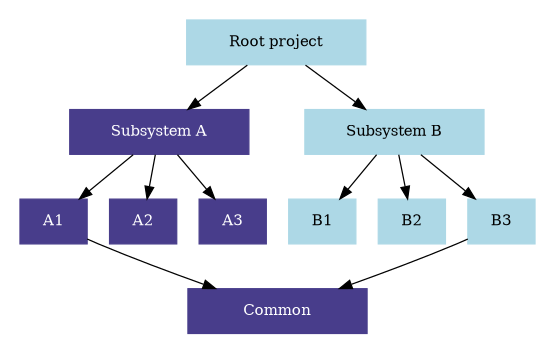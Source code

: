 digraph G {
	compound = true;
        size = "3.5,3.0";
        margin = "0.1";
	node [ shape = box, style=filled,
          color = lightblue, fontcolor = black, fontsize=12 ];

	{
		root [ label = "Root project", width = 2.0 ];
	}
	{ rank = same ; root };

	{
		ss_a [ label = "Subsystem A", width = 2.0 ,color=darkslateblue, fontcolor=white ];
		ss_b [ label = "Subsystem B", width = 2.0 ];
	}
	{ rank = same ; ss_a; ss_b }
	root -> ss_a;
	root -> ss_b;

	{
		sa1 [ label = "A1" ,color=darkslateblue, fontcolor=white ];
		sa2 [ label = "A2" ,color=darkslateblue, fontcolor=white ];
		sa3 [ label = "A3" ,color=darkslateblue, fontcolor=white ];

		sb1 [ label = "B1" ];
		sb2 [ label = "B2" ];
		sb3 [ label = "B3" ];
	}
	{ rank = same ; sa1; sa2; sa3; sb1; sb2; sb3 };
	ss_a -> sa1;
	ss_a -> sa2;
	ss_a -> sa3;

	ss_b -> sb1;
	ss_b -> sb2;
	ss_b -> sb3;

	{
		common [ label = "Common", width = 2.0 ,color=darkslateblue, fontcolor=white ];
	}

	sa1 -> common;
	sb3 -> common;
}
